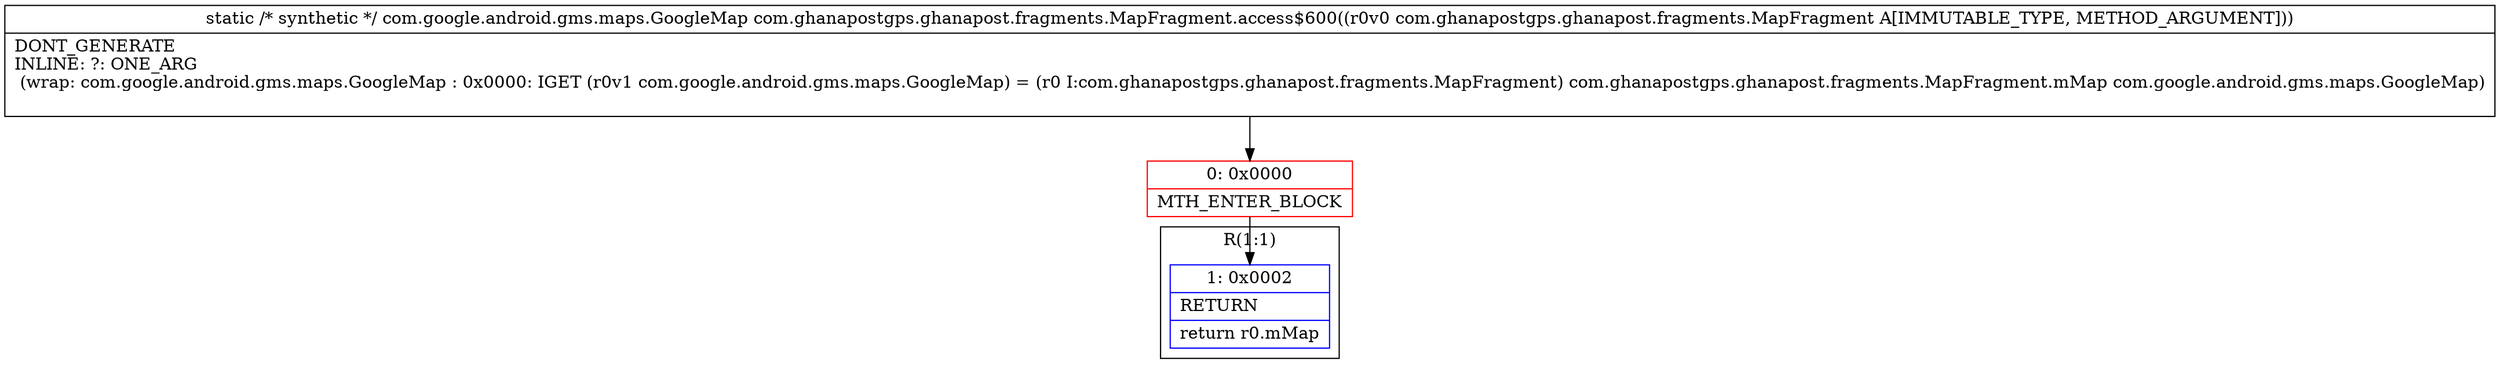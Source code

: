 digraph "CFG forcom.ghanapostgps.ghanapost.fragments.MapFragment.access$600(Lcom\/ghanapostgps\/ghanapost\/fragments\/MapFragment;)Lcom\/google\/android\/gms\/maps\/GoogleMap;" {
subgraph cluster_Region_523696387 {
label = "R(1:1)";
node [shape=record,color=blue];
Node_1 [shape=record,label="{1\:\ 0x0002|RETURN\l|return r0.mMap\l}"];
}
Node_0 [shape=record,color=red,label="{0\:\ 0x0000|MTH_ENTER_BLOCK\l}"];
MethodNode[shape=record,label="{static \/* synthetic *\/ com.google.android.gms.maps.GoogleMap com.ghanapostgps.ghanapost.fragments.MapFragment.access$600((r0v0 com.ghanapostgps.ghanapost.fragments.MapFragment A[IMMUTABLE_TYPE, METHOD_ARGUMENT]))  | DONT_GENERATE\lINLINE: ?: ONE_ARG  \l  (wrap: com.google.android.gms.maps.GoogleMap : 0x0000: IGET  (r0v1 com.google.android.gms.maps.GoogleMap) = (r0 I:com.ghanapostgps.ghanapost.fragments.MapFragment) com.ghanapostgps.ghanapost.fragments.MapFragment.mMap com.google.android.gms.maps.GoogleMap)\l\l}"];
MethodNode -> Node_0;
Node_0 -> Node_1;
}

